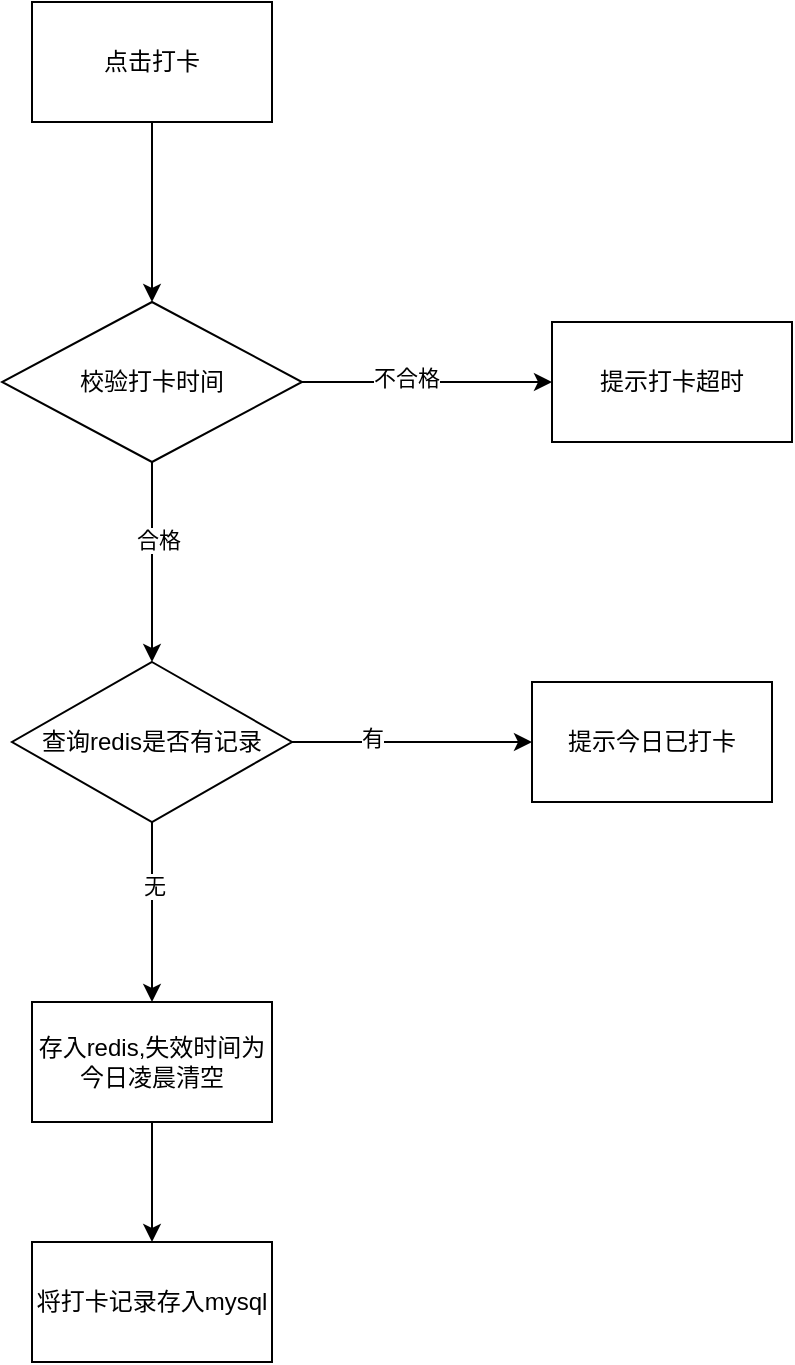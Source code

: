 <mxfile version="15.5.2" type="github">
  <diagram id="LCaj79_49XvRqxPjyAlG" name="Page-1">
    <mxGraphModel dx="1422" dy="1931" grid="1" gridSize="10" guides="1" tooltips="1" connect="1" arrows="1" fold="1" page="1" pageScale="1" pageWidth="827" pageHeight="1169" math="0" shadow="0">
      <root>
        <mxCell id="0" />
        <mxCell id="1" parent="0" />
        <mxCell id="7sBiYPYiwfZofZqAObCQ-16" value="" style="edgeStyle=orthogonalEdgeStyle;rounded=0;orthogonalLoop=1;jettySize=auto;html=1;" edge="1" parent="1" source="7sBiYPYiwfZofZqAObCQ-1" target="7sBiYPYiwfZofZqAObCQ-17">
          <mxGeometry relative="1" as="geometry">
            <mxPoint x="310" y="-180" as="targetPoint" />
          </mxGeometry>
        </mxCell>
        <mxCell id="7sBiYPYiwfZofZqAObCQ-1" value="点击打卡" style="rounded=0;whiteSpace=wrap;html=1;" vertex="1" parent="1">
          <mxGeometry x="250" y="-110" width="120" height="60" as="geometry" />
        </mxCell>
        <mxCell id="7sBiYPYiwfZofZqAObCQ-6" value="" style="edgeStyle=orthogonalEdgeStyle;rounded=0;orthogonalLoop=1;jettySize=auto;html=1;" edge="1" parent="1" source="7sBiYPYiwfZofZqAObCQ-4" target="7sBiYPYiwfZofZqAObCQ-5">
          <mxGeometry relative="1" as="geometry" />
        </mxCell>
        <mxCell id="7sBiYPYiwfZofZqAObCQ-7" value="有" style="edgeLabel;html=1;align=center;verticalAlign=middle;resizable=0;points=[];" vertex="1" connectable="0" parent="7sBiYPYiwfZofZqAObCQ-6">
          <mxGeometry x="-0.333" y="2" relative="1" as="geometry">
            <mxPoint as="offset" />
          </mxGeometry>
        </mxCell>
        <mxCell id="7sBiYPYiwfZofZqAObCQ-4" value="查询redis是否有记录" style="rhombus;whiteSpace=wrap;html=1;" vertex="1" parent="1">
          <mxGeometry x="240" y="220" width="140" height="80" as="geometry" />
        </mxCell>
        <mxCell id="7sBiYPYiwfZofZqAObCQ-5" value="提示今日已打卡" style="whiteSpace=wrap;html=1;" vertex="1" parent="1">
          <mxGeometry x="500" y="230" width="120" height="60" as="geometry" />
        </mxCell>
        <mxCell id="7sBiYPYiwfZofZqAObCQ-14" value="" style="edgeStyle=orthogonalEdgeStyle;rounded=0;orthogonalLoop=1;jettySize=auto;html=1;" edge="1" parent="1" source="7sBiYPYiwfZofZqAObCQ-11" target="7sBiYPYiwfZofZqAObCQ-13">
          <mxGeometry relative="1" as="geometry" />
        </mxCell>
        <mxCell id="7sBiYPYiwfZofZqAObCQ-11" value="存入redis,失效时间为今日凌晨清空" style="whiteSpace=wrap;html=1;" vertex="1" parent="1">
          <mxGeometry x="250" y="390" width="120" height="60" as="geometry" />
        </mxCell>
        <mxCell id="7sBiYPYiwfZofZqAObCQ-13" value="将打卡记录存入mysql" style="whiteSpace=wrap;html=1;" vertex="1" parent="1">
          <mxGeometry x="250" y="510" width="120" height="60" as="geometry" />
        </mxCell>
        <mxCell id="7sBiYPYiwfZofZqAObCQ-18" style="edgeStyle=orthogonalEdgeStyle;rounded=0;orthogonalLoop=1;jettySize=auto;html=1;entryX=0.5;entryY=0;entryDx=0;entryDy=0;" edge="1" parent="1" source="7sBiYPYiwfZofZqAObCQ-17" target="7sBiYPYiwfZofZqAObCQ-4">
          <mxGeometry relative="1" as="geometry" />
        </mxCell>
        <mxCell id="7sBiYPYiwfZofZqAObCQ-19" value="合格" style="edgeLabel;html=1;align=center;verticalAlign=middle;resizable=0;points=[];" vertex="1" connectable="0" parent="7sBiYPYiwfZofZqAObCQ-18">
          <mxGeometry x="-0.223" y="3" relative="1" as="geometry">
            <mxPoint as="offset" />
          </mxGeometry>
        </mxCell>
        <mxCell id="7sBiYPYiwfZofZqAObCQ-22" value="" style="edgeStyle=orthogonalEdgeStyle;rounded=0;orthogonalLoop=1;jettySize=auto;html=1;" edge="1" parent="1" source="7sBiYPYiwfZofZqAObCQ-17" target="7sBiYPYiwfZofZqAObCQ-21">
          <mxGeometry relative="1" as="geometry" />
        </mxCell>
        <mxCell id="7sBiYPYiwfZofZqAObCQ-35" value="不合格" style="edgeLabel;html=1;align=center;verticalAlign=middle;resizable=0;points=[];" vertex="1" connectable="0" parent="7sBiYPYiwfZofZqAObCQ-22">
          <mxGeometry x="-0.168" y="2" relative="1" as="geometry">
            <mxPoint as="offset" />
          </mxGeometry>
        </mxCell>
        <mxCell id="7sBiYPYiwfZofZqAObCQ-17" value="校验打卡时间" style="rhombus;whiteSpace=wrap;html=1;" vertex="1" parent="1">
          <mxGeometry x="235" y="40" width="150" height="80" as="geometry" />
        </mxCell>
        <mxCell id="7sBiYPYiwfZofZqAObCQ-21" value="提示打卡超时" style="whiteSpace=wrap;html=1;" vertex="1" parent="1">
          <mxGeometry x="510" y="50" width="120" height="60" as="geometry" />
        </mxCell>
        <mxCell id="7sBiYPYiwfZofZqAObCQ-29" style="edgeStyle=orthogonalEdgeStyle;rounded=0;orthogonalLoop=1;jettySize=auto;html=1;exitX=0.5;exitY=1;exitDx=0;exitDy=0;" edge="1" parent="1" source="7sBiYPYiwfZofZqAObCQ-4" target="7sBiYPYiwfZofZqAObCQ-11">
          <mxGeometry relative="1" as="geometry">
            <mxPoint x="310" y="560" as="sourcePoint" />
          </mxGeometry>
        </mxCell>
        <mxCell id="7sBiYPYiwfZofZqAObCQ-32" value="无" style="edgeLabel;html=1;align=center;verticalAlign=middle;resizable=0;points=[];" vertex="1" connectable="0" parent="7sBiYPYiwfZofZqAObCQ-29">
          <mxGeometry x="-0.292" y="1" relative="1" as="geometry">
            <mxPoint as="offset" />
          </mxGeometry>
        </mxCell>
      </root>
    </mxGraphModel>
  </diagram>
</mxfile>
